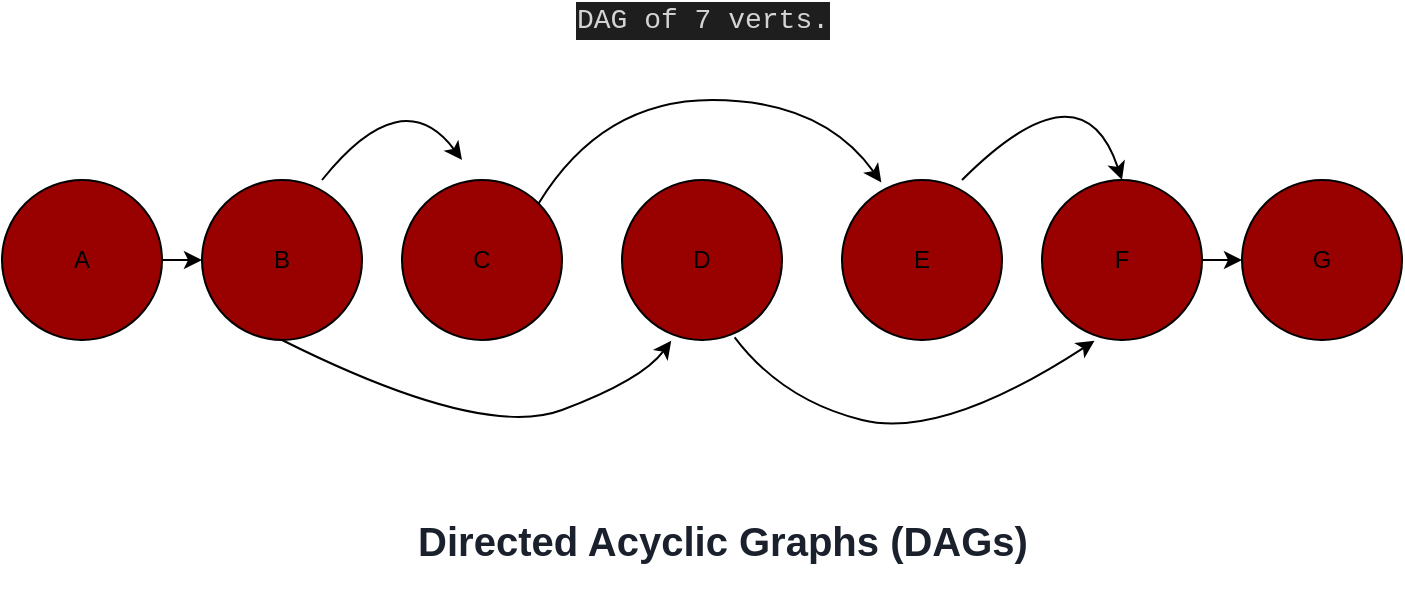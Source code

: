 <mxfile>
    <diagram id="2KVgt9bD3C4sWrx5mjUh" name="Page-1">
        <mxGraphModel dx="758" dy="617" grid="1" gridSize="10" guides="1" tooltips="1" connect="1" arrows="1" fold="1" page="1" pageScale="1" pageWidth="850" pageHeight="1100" math="0" shadow="0">
            <root>
                <mxCell id="0"/>
                <mxCell id="1" parent="0"/>
                <mxCell id="2" value="G" style="ellipse;whiteSpace=wrap;html=1;aspect=fixed;fillColor=#990000;" vertex="1" parent="1">
                    <mxGeometry x="640" y="200" width="80" height="80" as="geometry"/>
                </mxCell>
                <mxCell id="3" value="F" style="ellipse;whiteSpace=wrap;html=1;aspect=fixed;fillColor=#990000;" vertex="1" parent="1">
                    <mxGeometry x="540" y="200" width="80" height="80" as="geometry"/>
                </mxCell>
                <mxCell id="4" value="E" style="ellipse;whiteSpace=wrap;html=1;aspect=fixed;fillColor=#990000;" vertex="1" parent="1">
                    <mxGeometry x="440" y="200" width="80" height="80" as="geometry"/>
                </mxCell>
                <mxCell id="5" value="D" style="ellipse;whiteSpace=wrap;html=1;aspect=fixed;fillColor=#990000;" vertex="1" parent="1">
                    <mxGeometry x="330" y="200" width="80" height="80" as="geometry"/>
                </mxCell>
                <mxCell id="6" value="C" style="ellipse;whiteSpace=wrap;html=1;aspect=fixed;fillColor=#990000;" vertex="1" parent="1">
                    <mxGeometry x="220" y="200" width="80" height="80" as="geometry"/>
                </mxCell>
                <mxCell id="7" value="B" style="ellipse;whiteSpace=wrap;html=1;aspect=fixed;fillColor=#990000;" vertex="1" parent="1">
                    <mxGeometry x="120" y="200" width="80" height="80" as="geometry"/>
                </mxCell>
                <mxCell id="8" value="A" style="ellipse;whiteSpace=wrap;html=1;aspect=fixed;fillColor=#990000;" vertex="1" parent="1">
                    <mxGeometry x="20" y="200" width="80" height="80" as="geometry"/>
                </mxCell>
                <mxCell id="9" value="" style="endArrow=classic;html=1;entryX=0;entryY=0.5;entryDx=0;entryDy=0;" edge="1" parent="1" source="8" target="7">
                    <mxGeometry width="50" height="50" relative="1" as="geometry">
                        <mxPoint x="360" y="340" as="sourcePoint"/>
                        <mxPoint x="410" y="290" as="targetPoint"/>
                    </mxGeometry>
                </mxCell>
                <mxCell id="10" value="" style="curved=1;endArrow=classic;html=1;exitX=0.75;exitY=0;exitDx=0;exitDy=0;exitPerimeter=0;" edge="1" parent="1" source="7">
                    <mxGeometry width="50" height="50" relative="1" as="geometry">
                        <mxPoint x="360" y="340" as="sourcePoint"/>
                        <mxPoint x="250" y="190" as="targetPoint"/>
                        <Array as="points">
                            <mxPoint x="220" y="150"/>
                        </Array>
                    </mxGeometry>
                </mxCell>
                <mxCell id="11" value="" style="curved=1;endArrow=classic;html=1;exitX=0.5;exitY=1;exitDx=0;exitDy=0;entryX=0.308;entryY=1.004;entryDx=0;entryDy=0;entryPerimeter=0;" edge="1" parent="1" source="7" target="5">
                    <mxGeometry width="50" height="50" relative="1" as="geometry">
                        <mxPoint x="360" y="340" as="sourcePoint"/>
                        <mxPoint x="410" y="290" as="targetPoint"/>
                        <Array as="points">
                            <mxPoint x="260" y="330"/>
                            <mxPoint x="340" y="300"/>
                        </Array>
                    </mxGeometry>
                </mxCell>
                <mxCell id="12" value="" style="curved=1;endArrow=classic;html=1;exitX=1;exitY=0;exitDx=0;exitDy=0;entryX=0.246;entryY=0.015;entryDx=0;entryDy=0;entryPerimeter=0;" edge="1" parent="1" source="6" target="4">
                    <mxGeometry width="50" height="50" relative="1" as="geometry">
                        <mxPoint x="360" y="340" as="sourcePoint"/>
                        <mxPoint x="410" y="290" as="targetPoint"/>
                        <Array as="points">
                            <mxPoint x="320" y="160"/>
                            <mxPoint x="430" y="160"/>
                        </Array>
                    </mxGeometry>
                </mxCell>
                <mxCell id="14" value="" style="curved=1;endArrow=classic;html=1;exitX=0.704;exitY=0.983;exitDx=0;exitDy=0;exitPerimeter=0;entryX=0.329;entryY=1.004;entryDx=0;entryDy=0;entryPerimeter=0;" edge="1" parent="1" source="5" target="3">
                    <mxGeometry width="50" height="50" relative="1" as="geometry">
                        <mxPoint x="460" y="300" as="sourcePoint"/>
                        <mxPoint x="490" y="279" as="targetPoint"/>
                        <Array as="points">
                            <mxPoint x="410" y="310"/>
                            <mxPoint x="490" y="330"/>
                        </Array>
                    </mxGeometry>
                </mxCell>
                <mxCell id="15" value="" style="curved=1;endArrow=classic;html=1;entryX=0.5;entryY=0;entryDx=0;entryDy=0;" edge="1" parent="1" target="3">
                    <mxGeometry width="50" height="50" relative="1" as="geometry">
                        <mxPoint x="500" y="200" as="sourcePoint"/>
                        <mxPoint x="630" y="140" as="targetPoint"/>
                        <Array as="points">
                            <mxPoint x="560" y="140"/>
                        </Array>
                    </mxGeometry>
                </mxCell>
                <mxCell id="16" value="" style="endArrow=classic;html=1;entryX=0;entryY=0.5;entryDx=0;entryDy=0;exitX=1;exitY=0.5;exitDx=0;exitDy=0;" edge="1" parent="1" source="3" target="2">
                    <mxGeometry width="50" height="50" relative="1" as="geometry">
                        <mxPoint x="360" y="340" as="sourcePoint"/>
                        <mxPoint x="410" y="290" as="targetPoint"/>
                    </mxGeometry>
                </mxCell>
                <mxCell id="17" value="&lt;div style=&quot;color: rgb(212 , 212 , 212) ; background-color: rgb(30 , 30 , 30) ; font-family: &amp;#34;consolas&amp;#34; , &amp;#34;courier new&amp;#34; , monospace ; font-size: 14px ; line-height: 19px&quot;&gt;DAG of 7 verts.&lt;/div&gt;" style="text;html=1;align=center;verticalAlign=middle;resizable=0;points=[];autosize=1;strokeColor=none;" vertex="1" parent="1">
                    <mxGeometry x="305" y="110" width="130" height="20" as="geometry"/>
                </mxCell>
                <mxCell id="18" value="&lt;h4 id=&quot;directed-acyclic-graphs-dags&quot; style=&quot;margin: 1.25rem 0px 0.625rem ; font-family: &amp;#34;arial&amp;#34; , &amp;#34;helvetica neue&amp;#34; , &amp;#34;helvetica&amp;#34; , sans-serif ; line-height: 2.375rem ; font-size: 1.25rem ; color: rgb(27 , 33 , 44) ; background-color: rgb(255 , 255 , 255)&quot;&gt;Directed Acyclic Graphs (DAGs)&lt;/h4&gt;" style="text;html=1;align=center;verticalAlign=middle;resizable=0;points=[];autosize=1;strokeColor=none;" vertex="1" parent="1">
                    <mxGeometry x="220" y="340" width="320" height="70" as="geometry"/>
                </mxCell>
            </root>
        </mxGraphModel>
    </diagram>
</mxfile>